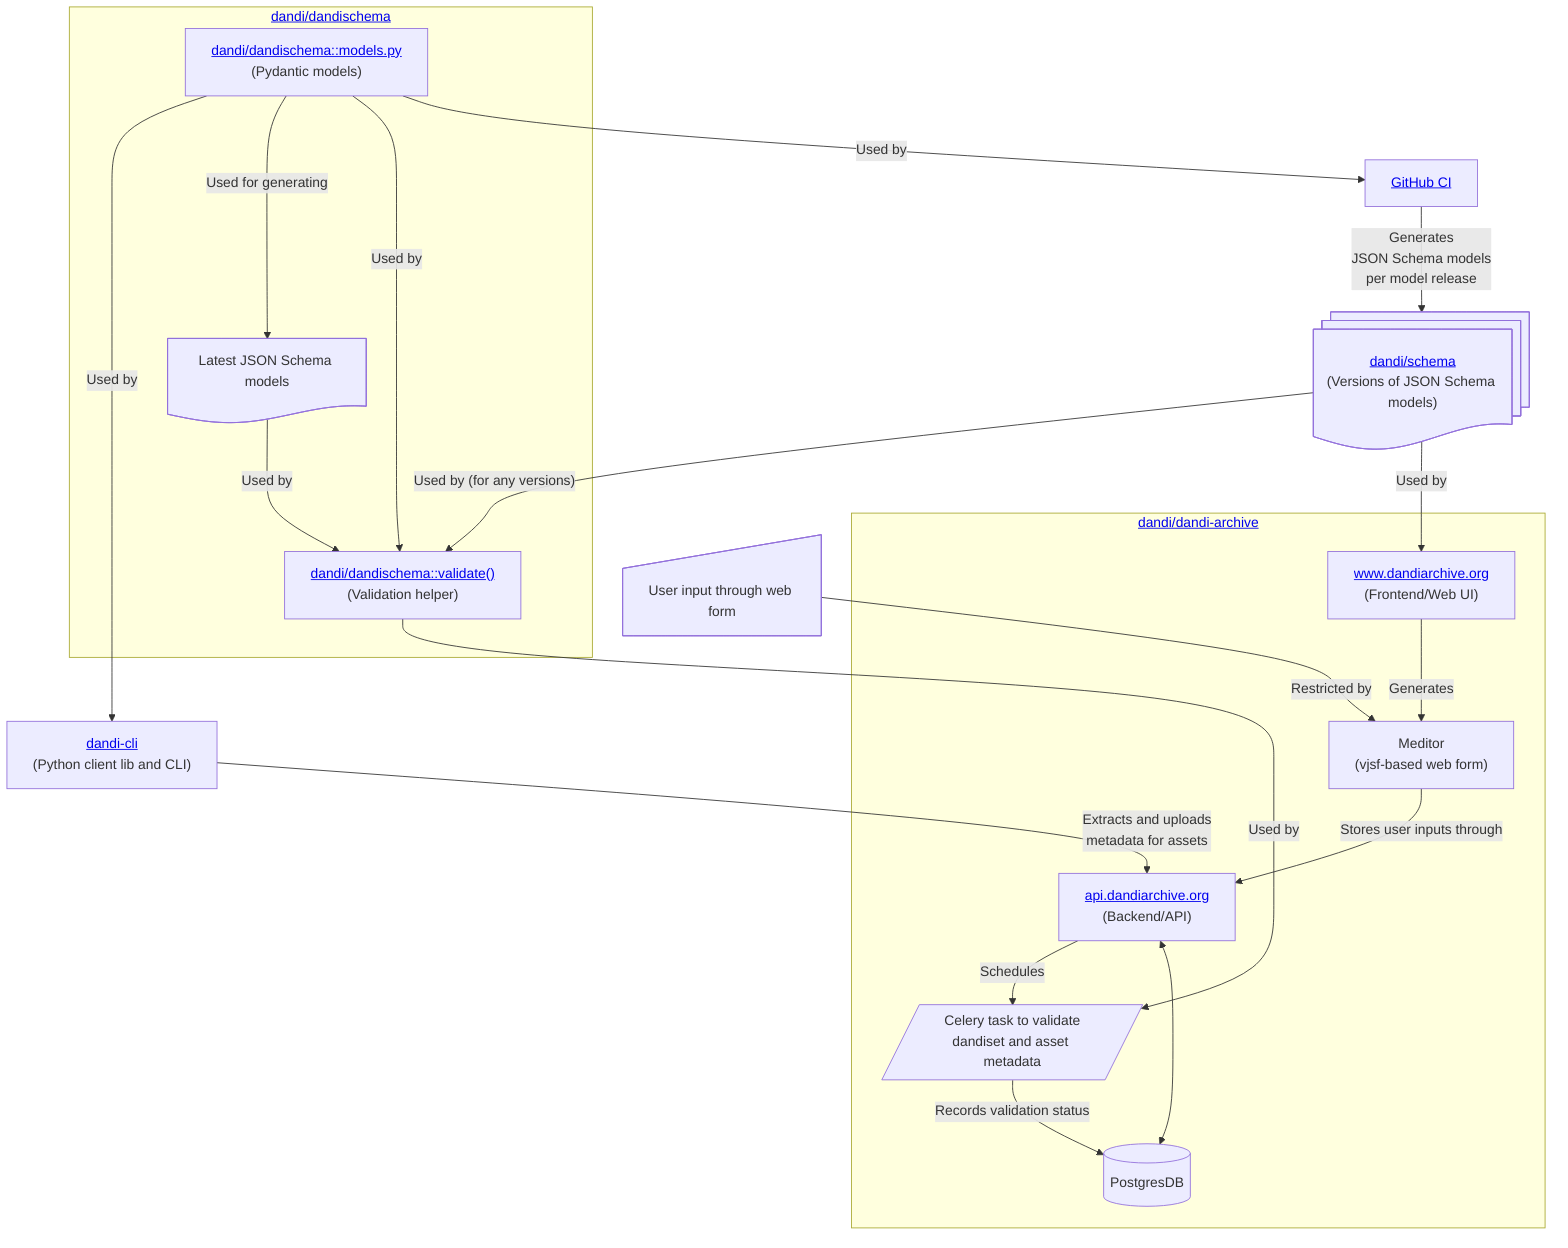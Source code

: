 flowchart TD
    %% nodes
    dandi_json["<a href='https://github.com/dandi/schema'>dandi/schema</a><br/>(Versions of JSON Schema models)"]@{ shape: docs }
    dandi_cli["<a href='https://github.com/dandi/dandi-cli'>dandi-cli</a><br/>(Python client lib and CLI)"]
    ci[<a href='https://github.com/dandi/dandi-schema/blob/master/.github/workflows/release.yml'>GitHub CI</a>]
    web_input["User input through web form"]@{ shape: manual-input }

    subgraph "<a href='https://github.com/dandi/dandi-schema'>dandi/dandischema</a>"
        %% nodes
        dandi_pydantic["<a href='https://github.com/dandi/dandi-schema/blob/master/dandischema/models.py'>dandi/dandischema::models.py</a><br/>(Pydantic models)"]
        dandi_validate["<a href='https://github.com/dandi/dandi-schema/blob/c3007768e002c9f51ea37b5e6b3628f7f7f20943/dandischema/metadata.py#L195'>dandi/dandischema::validate()</a><br/>(Validation helper)"]
        dandi_json_runtime[Latest JSON Schema models]@{ shape: doc }
    end

    subgraph "<a href='https://github.com/dandi/dandi-archive'>dandi/dandi-archive</a>"
        %% nodes
        dandi_archive_db[(PostgresDB)]
        dandi_archive_backend["<a href='https://api.dandiarchive.org'>api.dandiarchive.org</a><br/>(Backend/API)"]
        dandi_archive_frontend["<a href='https://www.dandiarchive.org'>www.dandiarchive.org</a><br/>(Frontend/Web UI)"]
        meditor["Meditor<br/>(vjsf-based web form)"]
        dandi_archive_validate[/Celery task to validate<br/>dandiset and asset metadata/]
    end

    %% --- edges ---
    dandi_pydantic -->|Used by| dandi_cli
    dandi_pydantic -->|Used for generating| dandi_json_runtime -->|Used by| dandi_validate
    dandi_pydantic -->|Used by| dandi_validate
    dandi_pydantic -->|Used by| ci -->|Generates<br/> JSON Schema models<br/> per model release| dandi_json

    dandi_json -->|"Used by (for any versions)"| dandi_validate
    dandi_json -->|Used by| dandi_archive_frontend

    dandi_validate -->|Used by| dandi_archive_validate

    dandi_archive_backend --> |Schedules| dandi_archive_validate
    dandi_archive_backend <--->  dandi_archive_db

    dandi_cli --> |Extracts and uploads<br/>metadata for assets| dandi_archive_backend

    dandi_archive_frontend --> |Generates| meditor
    web_input --> | Restricted by| meditor
    meditor --> |Stores user inputs through| dandi_archive_backend
    dandi_archive_validate --> |Records validation status| dandi_archive_db